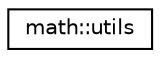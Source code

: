 digraph "Graphical Class Hierarchy"
{
  edge [fontname="Helvetica",fontsize="10",labelfontname="Helvetica",labelfontsize="10"];
  node [fontname="Helvetica",fontsize="10",shape=record];
  rankdir="LR";
  Node0 [label="math::utils",height=0.2,width=0.4,color="black", fillcolor="white", style="filled",URL="$structmath_1_1utils.html"];
}
